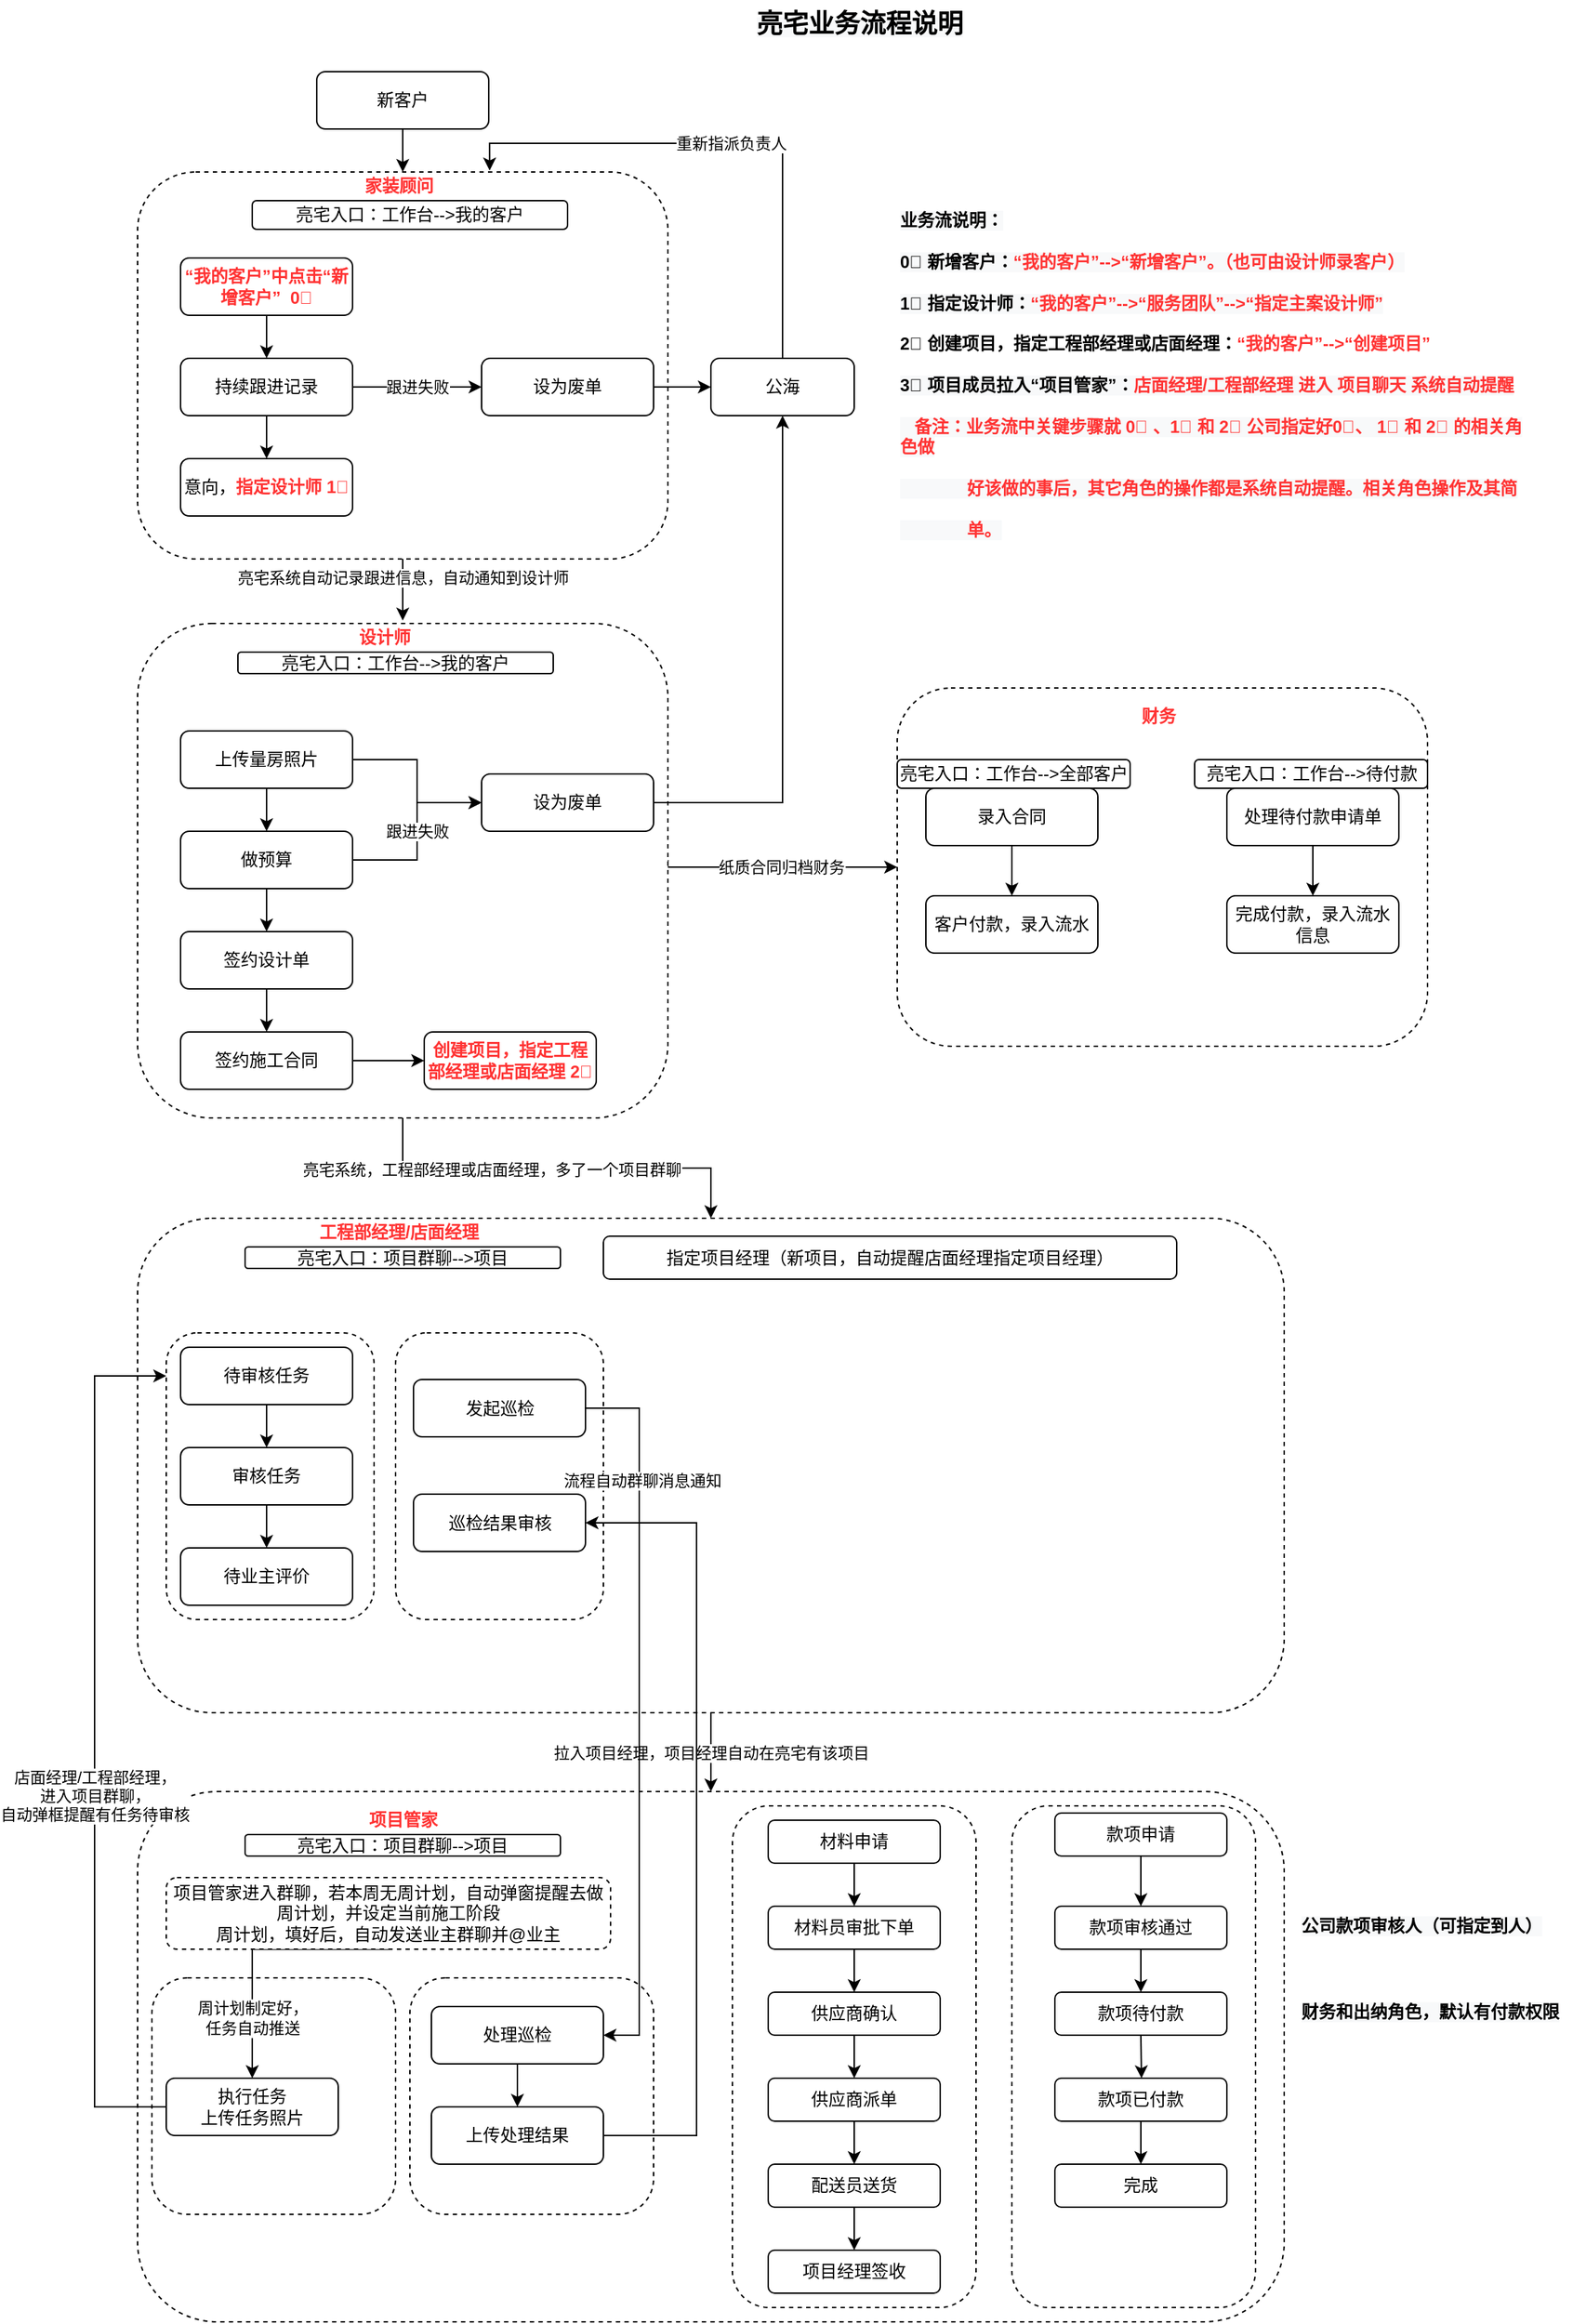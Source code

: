 <mxfile version="14.7.1" type="github">
  <diagram name="Page-1" id="97916047-d0de-89f5-080d-49f4d83e522f">
    <mxGraphModel dx="2783.5" dy="1929.5" grid="1" gridSize="10" guides="1" tooltips="1" connect="1" arrows="1" fold="1" page="1" pageScale="1.5" pageWidth="1169" pageHeight="827" background="#ffffff" math="0" shadow="0">
      <root>
        <mxCell id="0" />
        <mxCell id="1" parent="0" />
        <mxCell id="0Y2pc2dYTrAK3fUMJ317-102" value="" style="rounded=1;whiteSpace=wrap;html=1;dashed=1;" parent="1" vertex="1">
          <mxGeometry x="40" y="820" width="800" height="345" as="geometry" />
        </mxCell>
        <mxCell id="0Y2pc2dYTrAK3fUMJ317-136" value="" style="rounded=1;whiteSpace=wrap;html=1;dashed=1;" parent="1" vertex="1">
          <mxGeometry x="220" y="900" width="145" height="200" as="geometry" />
        </mxCell>
        <mxCell id="0Y2pc2dYTrAK3fUMJ317-135" value="" style="rounded=1;whiteSpace=wrap;html=1;dashed=1;" parent="1" vertex="1">
          <mxGeometry x="60" y="900" width="145" height="200" as="geometry" />
        </mxCell>
        <mxCell id="0Y2pc2dYTrAK3fUMJ317-111" value="" style="rounded=1;whiteSpace=wrap;html=1;dashed=1;" parent="1" vertex="1">
          <mxGeometry x="40" y="1220" width="800" height="370" as="geometry" />
        </mxCell>
        <mxCell id="0Y2pc2dYTrAK3fUMJ317-134" value="" style="rounded=1;whiteSpace=wrap;html=1;dashed=1;" parent="1" vertex="1">
          <mxGeometry x="230" y="1350" width="170" height="165" as="geometry" />
        </mxCell>
        <mxCell id="0Y2pc2dYTrAK3fUMJ317-133" value="" style="rounded=1;whiteSpace=wrap;html=1;dashed=1;" parent="1" vertex="1">
          <mxGeometry x="50" y="1350" width="170" height="165" as="geometry" />
        </mxCell>
        <mxCell id="0Y2pc2dYTrAK3fUMJ317-83" value="" style="rounded=1;whiteSpace=wrap;html=1;dashed=1;" parent="1" vertex="1">
          <mxGeometry x="570" y="450" width="370" height="250" as="geometry" />
        </mxCell>
        <mxCell id="0Y2pc2dYTrAK3fUMJ317-87" style="edgeStyle=orthogonalEdgeStyle;rounded=0;orthogonalLoop=1;jettySize=auto;html=1;entryX=0;entryY=0.5;entryDx=0;entryDy=0;" parent="1" target="0Y2pc2dYTrAK3fUMJ317-83" edge="1">
          <mxGeometry relative="1" as="geometry">
            <mxPoint x="410" y="570" as="sourcePoint" />
            <Array as="points">
              <mxPoint x="410" y="575" />
            </Array>
          </mxGeometry>
        </mxCell>
        <mxCell id="0Y2pc2dYTrAK3fUMJ317-88" value="纸质合同归档财务" style="edgeLabel;html=1;align=center;verticalAlign=middle;resizable=0;points=[];" parent="0Y2pc2dYTrAK3fUMJ317-87" vertex="1" connectable="0">
          <mxGeometry x="0.018" y="1" relative="1" as="geometry">
            <mxPoint y="1" as="offset" />
          </mxGeometry>
        </mxCell>
        <mxCell id="0Y2pc2dYTrAK3fUMJ317-103" style="edgeStyle=orthogonalEdgeStyle;rounded=0;orthogonalLoop=1;jettySize=auto;html=1;exitX=0.5;exitY=1;exitDx=0;exitDy=0;entryX=0.5;entryY=0;entryDx=0;entryDy=0;" parent="1" source="0Y2pc2dYTrAK3fUMJ317-69" target="0Y2pc2dYTrAK3fUMJ317-102" edge="1">
          <mxGeometry relative="1" as="geometry" />
        </mxCell>
        <mxCell id="0Y2pc2dYTrAK3fUMJ317-104" value="亮宅系统，工程部经理或店面经理，多了一个项目群聊" style="edgeLabel;html=1;align=center;verticalAlign=middle;resizable=0;points=[];" parent="0Y2pc2dYTrAK3fUMJ317-103" vertex="1" connectable="0">
          <mxGeometry x="-0.318" y="-1" relative="1" as="geometry">
            <mxPoint as="offset" />
          </mxGeometry>
        </mxCell>
        <mxCell id="0Y2pc2dYTrAK3fUMJ317-69" value="" style="rounded=1;whiteSpace=wrap;html=1;dashed=1;" parent="1" vertex="1">
          <mxGeometry x="40" y="405" width="370" height="345" as="geometry" />
        </mxCell>
        <mxCell id="0Y2pc2dYTrAK3fUMJ317-97" style="edgeStyle=orthogonalEdgeStyle;rounded=0;orthogonalLoop=1;jettySize=auto;html=1;exitX=0.5;exitY=1;exitDx=0;exitDy=0;entryX=0.541;entryY=-0.1;entryDx=0;entryDy=0;entryPerimeter=0;" parent="1" source="0Y2pc2dYTrAK3fUMJ317-66" target="0Y2pc2dYTrAK3fUMJ317-82" edge="1">
          <mxGeometry relative="1" as="geometry" />
        </mxCell>
        <mxCell id="0Y2pc2dYTrAK3fUMJ317-99" value="亮宅系统自动记录跟进信息，自动通知到设计师" style="edgeLabel;html=1;align=center;verticalAlign=middle;resizable=0;points=[];" parent="0Y2pc2dYTrAK3fUMJ317-97" vertex="1" connectable="0">
          <mxGeometry x="-0.409" relative="1" as="geometry">
            <mxPoint as="offset" />
          </mxGeometry>
        </mxCell>
        <mxCell id="0Y2pc2dYTrAK3fUMJ317-66" value="" style="rounded=1;whiteSpace=wrap;html=1;dashed=1;" parent="1" vertex="1">
          <mxGeometry x="40" y="90" width="370" height="270" as="geometry" />
        </mxCell>
        <mxCell id="0Y2pc2dYTrAK3fUMJ317-57" style="edgeStyle=orthogonalEdgeStyle;rounded=0;orthogonalLoop=1;jettySize=auto;html=1;exitX=0.5;exitY=1;exitDx=0;exitDy=0;" parent="1" source="0Y2pc2dYTrAK3fUMJ317-55" edge="1">
          <mxGeometry relative="1" as="geometry">
            <mxPoint x="225" y="90" as="targetPoint" />
          </mxGeometry>
        </mxCell>
        <mxCell id="0Y2pc2dYTrAK3fUMJ317-55" value="新客户" style="rounded=1;whiteSpace=wrap;html=1;" parent="1" vertex="1">
          <mxGeometry x="165" y="20" width="120" height="40" as="geometry" />
        </mxCell>
        <mxCell id="0Y2pc2dYTrAK3fUMJ317-59" style="edgeStyle=orthogonalEdgeStyle;rounded=0;orthogonalLoop=1;jettySize=auto;html=1;exitX=0.5;exitY=1;exitDx=0;exitDy=0;entryX=0.5;entryY=0;entryDx=0;entryDy=0;" parent="1" source="0Y2pc2dYTrAK3fUMJ317-56" target="0Y2pc2dYTrAK3fUMJ317-58" edge="1">
          <mxGeometry relative="1" as="geometry" />
        </mxCell>
        <mxCell id="0Y2pc2dYTrAK3fUMJ317-56" value="&lt;b&gt;&lt;font color=&quot;#ff3333&quot;&gt;“我的客户”中点击“新增客户”&amp;nbsp; 0⃣️&lt;/font&gt;&lt;/b&gt;" style="rounded=1;whiteSpace=wrap;html=1;" parent="1" vertex="1">
          <mxGeometry x="70" y="150" width="120" height="40" as="geometry" />
        </mxCell>
        <mxCell id="0Y2pc2dYTrAK3fUMJ317-61" style="edgeStyle=orthogonalEdgeStyle;rounded=0;orthogonalLoop=1;jettySize=auto;html=1;exitX=0.5;exitY=1;exitDx=0;exitDy=0;entryX=0.5;entryY=0;entryDx=0;entryDy=0;" parent="1" source="0Y2pc2dYTrAK3fUMJ317-58" target="0Y2pc2dYTrAK3fUMJ317-60" edge="1">
          <mxGeometry relative="1" as="geometry" />
        </mxCell>
        <mxCell id="0Y2pc2dYTrAK3fUMJ317-63" value="跟进失败" style="edgeStyle=orthogonalEdgeStyle;rounded=0;orthogonalLoop=1;jettySize=auto;html=1;exitX=1;exitY=0.5;exitDx=0;exitDy=0;entryX=0;entryY=0.5;entryDx=0;entryDy=0;" parent="1" source="0Y2pc2dYTrAK3fUMJ317-58" target="0Y2pc2dYTrAK3fUMJ317-62" edge="1">
          <mxGeometry relative="1" as="geometry" />
        </mxCell>
        <mxCell id="0Y2pc2dYTrAK3fUMJ317-58" value="持续跟进记录" style="rounded=1;whiteSpace=wrap;html=1;" parent="1" vertex="1">
          <mxGeometry x="70" y="220" width="120" height="40" as="geometry" />
        </mxCell>
        <mxCell id="0Y2pc2dYTrAK3fUMJ317-60" value="意向，&lt;b&gt;&lt;font color=&quot;#ff3333&quot;&gt;指定设计师 1⃣️&lt;/font&gt;&lt;/b&gt;" style="rounded=1;whiteSpace=wrap;html=1;" parent="1" vertex="1">
          <mxGeometry x="70" y="290" width="120" height="40" as="geometry" />
        </mxCell>
        <mxCell id="0Y2pc2dYTrAK3fUMJ317-65" style="edgeStyle=orthogonalEdgeStyle;rounded=0;orthogonalLoop=1;jettySize=auto;html=1;exitX=1;exitY=0.5;exitDx=0;exitDy=0;entryX=0;entryY=0.5;entryDx=0;entryDy=0;" parent="1" source="0Y2pc2dYTrAK3fUMJ317-62" target="0Y2pc2dYTrAK3fUMJ317-64" edge="1">
          <mxGeometry relative="1" as="geometry" />
        </mxCell>
        <mxCell id="0Y2pc2dYTrAK3fUMJ317-62" value="设为废单" style="rounded=1;whiteSpace=wrap;html=1;" parent="1" vertex="1">
          <mxGeometry x="280" y="220" width="120" height="40" as="geometry" />
        </mxCell>
        <mxCell id="H_yerS_cXvoLJIyfw5t4-15" value="重新指派负责人" style="edgeStyle=orthogonalEdgeStyle;rounded=0;orthogonalLoop=1;jettySize=auto;html=1;exitX=0.5;exitY=0;exitDx=0;exitDy=0;entryX=0.707;entryY=-0.05;entryDx=0;entryDy=0;entryPerimeter=0;" edge="1" parent="1" source="0Y2pc2dYTrAK3fUMJ317-64" target="0Y2pc2dYTrAK3fUMJ317-68">
          <mxGeometry relative="1" as="geometry">
            <Array as="points">
              <mxPoint x="490" y="70" />
              <mxPoint x="286" y="70" />
            </Array>
          </mxGeometry>
        </mxCell>
        <mxCell id="0Y2pc2dYTrAK3fUMJ317-64" value="公海" style="rounded=1;whiteSpace=wrap;html=1;" parent="1" vertex="1">
          <mxGeometry x="440" y="220" width="100" height="40" as="geometry" />
        </mxCell>
        <mxCell id="0Y2pc2dYTrAK3fUMJ317-68" value="&lt;b&gt;&lt;font color=&quot;#ff3333&quot;&gt;家装顾问&lt;/font&gt;&lt;/b&gt;" style="text;html=1;strokeColor=none;fillColor=none;align=center;verticalAlign=middle;whiteSpace=wrap;rounded=0;dashed=1;" parent="1" vertex="1">
          <mxGeometry x="70" y="90" width="305" height="20" as="geometry" />
        </mxCell>
        <mxCell id="0Y2pc2dYTrAK3fUMJ317-73" style="edgeStyle=orthogonalEdgeStyle;rounded=0;orthogonalLoop=1;jettySize=auto;html=1;exitX=0.5;exitY=1;exitDx=0;exitDy=0;entryX=0.5;entryY=0;entryDx=0;entryDy=0;" parent="1" source="0Y2pc2dYTrAK3fUMJ317-70" target="0Y2pc2dYTrAK3fUMJ317-72" edge="1">
          <mxGeometry relative="1" as="geometry" />
        </mxCell>
        <mxCell id="0Y2pc2dYTrAK3fUMJ317-85" style="edgeStyle=orthogonalEdgeStyle;rounded=0;orthogonalLoop=1;jettySize=auto;html=1;exitX=1;exitY=0.5;exitDx=0;exitDy=0;entryX=0;entryY=0.5;entryDx=0;entryDy=0;" parent="1" source="0Y2pc2dYTrAK3fUMJ317-70" target="0Y2pc2dYTrAK3fUMJ317-78" edge="1">
          <mxGeometry relative="1" as="geometry" />
        </mxCell>
        <mxCell id="0Y2pc2dYTrAK3fUMJ317-70" value="上传量房照片" style="rounded=1;whiteSpace=wrap;html=1;" parent="1" vertex="1">
          <mxGeometry x="70" y="480" width="120" height="40" as="geometry" />
        </mxCell>
        <mxCell id="0Y2pc2dYTrAK3fUMJ317-76" style="edgeStyle=orthogonalEdgeStyle;rounded=0;orthogonalLoop=1;jettySize=auto;html=1;exitX=0.5;exitY=1;exitDx=0;exitDy=0;entryX=0.5;entryY=0;entryDx=0;entryDy=0;" parent="1" source="0Y2pc2dYTrAK3fUMJ317-72" target="0Y2pc2dYTrAK3fUMJ317-74" edge="1">
          <mxGeometry relative="1" as="geometry" />
        </mxCell>
        <mxCell id="0Y2pc2dYTrAK3fUMJ317-79" value="跟进失败" style="edgeStyle=orthogonalEdgeStyle;rounded=0;orthogonalLoop=1;jettySize=auto;html=1;exitX=1;exitY=0.5;exitDx=0;exitDy=0;" parent="1" source="0Y2pc2dYTrAK3fUMJ317-72" target="0Y2pc2dYTrAK3fUMJ317-78" edge="1">
          <mxGeometry relative="1" as="geometry" />
        </mxCell>
        <mxCell id="0Y2pc2dYTrAK3fUMJ317-72" value="做预算" style="rounded=1;whiteSpace=wrap;html=1;" parent="1" vertex="1">
          <mxGeometry x="70" y="550" width="120" height="40" as="geometry" />
        </mxCell>
        <mxCell id="0Y2pc2dYTrAK3fUMJ317-77" style="edgeStyle=orthogonalEdgeStyle;rounded=0;orthogonalLoop=1;jettySize=auto;html=1;exitX=0.5;exitY=1;exitDx=0;exitDy=0;entryX=0.5;entryY=0;entryDx=0;entryDy=0;" parent="1" source="0Y2pc2dYTrAK3fUMJ317-74" target="0Y2pc2dYTrAK3fUMJ317-75" edge="1">
          <mxGeometry relative="1" as="geometry" />
        </mxCell>
        <mxCell id="0Y2pc2dYTrAK3fUMJ317-74" value="签约设计单" style="rounded=1;whiteSpace=wrap;html=1;" parent="1" vertex="1">
          <mxGeometry x="70" y="620" width="120" height="40" as="geometry" />
        </mxCell>
        <mxCell id="0Y2pc2dYTrAK3fUMJ317-107" style="edgeStyle=orthogonalEdgeStyle;rounded=0;orthogonalLoop=1;jettySize=auto;html=1;exitX=1;exitY=0.5;exitDx=0;exitDy=0;" parent="1" source="0Y2pc2dYTrAK3fUMJ317-75" target="0Y2pc2dYTrAK3fUMJ317-106" edge="1">
          <mxGeometry relative="1" as="geometry" />
        </mxCell>
        <mxCell id="0Y2pc2dYTrAK3fUMJ317-75" value="签约施工合同" style="rounded=1;whiteSpace=wrap;html=1;" parent="1" vertex="1">
          <mxGeometry x="70" y="690" width="120" height="40" as="geometry" />
        </mxCell>
        <mxCell id="0Y2pc2dYTrAK3fUMJ317-78" value="设为废单" style="rounded=1;whiteSpace=wrap;html=1;" parent="1" vertex="1">
          <mxGeometry x="280" y="510" width="120" height="40" as="geometry" />
        </mxCell>
        <mxCell id="0Y2pc2dYTrAK3fUMJ317-80" style="edgeStyle=orthogonalEdgeStyle;rounded=0;orthogonalLoop=1;jettySize=auto;html=1;exitX=1;exitY=0.5;exitDx=0;exitDy=0;entryX=0.5;entryY=1;entryDx=0;entryDy=0;" parent="1" source="0Y2pc2dYTrAK3fUMJ317-78" target="0Y2pc2dYTrAK3fUMJ317-64" edge="1">
          <mxGeometry relative="1" as="geometry">
            <mxPoint x="400" y="510" as="sourcePoint" />
            <mxPoint x="490" y="280" as="targetPoint" />
            <Array as="points">
              <mxPoint x="490" y="530" />
            </Array>
          </mxGeometry>
        </mxCell>
        <mxCell id="0Y2pc2dYTrAK3fUMJ317-82" value="&lt;b&gt;&lt;font color=&quot;#ff3333&quot;&gt;设计师&lt;/font&gt;&lt;/b&gt;" style="text;html=1;strokeColor=none;fillColor=none;align=center;verticalAlign=middle;whiteSpace=wrap;rounded=0;dashed=1;" parent="1" vertex="1">
          <mxGeometry x="60" y="405" width="305" height="20" as="geometry" />
        </mxCell>
        <mxCell id="0Y2pc2dYTrAK3fUMJ317-92" style="edgeStyle=orthogonalEdgeStyle;rounded=0;orthogonalLoop=1;jettySize=auto;html=1;exitX=0.5;exitY=1;exitDx=0;exitDy=0;entryX=0.5;entryY=0;entryDx=0;entryDy=0;" parent="1" source="0Y2pc2dYTrAK3fUMJ317-84" target="0Y2pc2dYTrAK3fUMJ317-89" edge="1">
          <mxGeometry relative="1" as="geometry" />
        </mxCell>
        <mxCell id="0Y2pc2dYTrAK3fUMJ317-84" value="录入合同" style="rounded=1;whiteSpace=wrap;html=1;" parent="1" vertex="1">
          <mxGeometry x="590" y="520" width="120" height="40" as="geometry" />
        </mxCell>
        <mxCell id="0Y2pc2dYTrAK3fUMJ317-86" value="&lt;b&gt;&lt;font color=&quot;#ff3333&quot;&gt;财务&lt;/font&gt;&lt;/b&gt;" style="text;html=1;strokeColor=none;fillColor=none;align=center;verticalAlign=middle;whiteSpace=wrap;rounded=0;dashed=1;" parent="1" vertex="1">
          <mxGeometry x="600" y="460" width="305" height="20" as="geometry" />
        </mxCell>
        <mxCell id="0Y2pc2dYTrAK3fUMJ317-89" value="客户付款，录入流水" style="rounded=1;whiteSpace=wrap;html=1;" parent="1" vertex="1">
          <mxGeometry x="590" y="595" width="120" height="40" as="geometry" />
        </mxCell>
        <mxCell id="0Y2pc2dYTrAK3fUMJ317-90" value="亮宅入口：工作台--&amp;gt;我的客户" style="rounded=1;whiteSpace=wrap;html=1;" parent="1" vertex="1">
          <mxGeometry x="110" y="425" width="220" height="15" as="geometry" />
        </mxCell>
        <mxCell id="0Y2pc2dYTrAK3fUMJ317-93" style="edgeStyle=orthogonalEdgeStyle;rounded=0;orthogonalLoop=1;jettySize=auto;html=1;exitX=0.5;exitY=1;exitDx=0;exitDy=0;entryX=0.5;entryY=0;entryDx=0;entryDy=0;" parent="1" source="0Y2pc2dYTrAK3fUMJ317-94" target="0Y2pc2dYTrAK3fUMJ317-95" edge="1">
          <mxGeometry relative="1" as="geometry" />
        </mxCell>
        <mxCell id="0Y2pc2dYTrAK3fUMJ317-94" value="处理待付款申请单" style="rounded=1;whiteSpace=wrap;html=1;" parent="1" vertex="1">
          <mxGeometry x="800" y="520" width="120" height="40" as="geometry" />
        </mxCell>
        <mxCell id="0Y2pc2dYTrAK3fUMJ317-95" value="完成付款，录入流水信息" style="rounded=1;whiteSpace=wrap;html=1;" parent="1" vertex="1">
          <mxGeometry x="800" y="595" width="120" height="40" as="geometry" />
        </mxCell>
        <mxCell id="0Y2pc2dYTrAK3fUMJ317-96" value="亮宅入口：工作台--&amp;gt;全部客户" style="rounded=1;whiteSpace=wrap;html=1;" parent="1" vertex="1">
          <mxGeometry x="570" y="500" width="162.5" height="20" as="geometry" />
        </mxCell>
        <mxCell id="0Y2pc2dYTrAK3fUMJ317-98" value="亮宅入口：工作台--&amp;gt;我的客户" style="rounded=1;whiteSpace=wrap;html=1;" parent="1" vertex="1">
          <mxGeometry x="120" y="110" width="220" height="20" as="geometry" />
        </mxCell>
        <mxCell id="0Y2pc2dYTrAK3fUMJ317-100" value="亮宅入口：工作台--&amp;gt;待付款" style="rounded=1;whiteSpace=wrap;html=1;" parent="1" vertex="1">
          <mxGeometry x="777.5" y="500" width="162.5" height="20" as="geometry" />
        </mxCell>
        <mxCell id="0Y2pc2dYTrAK3fUMJ317-112" value="拉入项目经理，项目经理自动在亮宅有该项目" style="edgeStyle=orthogonalEdgeStyle;rounded=0;orthogonalLoop=1;jettySize=auto;html=1;exitX=0.5;exitY=1;exitDx=0;exitDy=0;entryX=0.5;entryY=0;entryDx=0;entryDy=0;" parent="1" source="0Y2pc2dYTrAK3fUMJ317-102" target="0Y2pc2dYTrAK3fUMJ317-111" edge="1">
          <mxGeometry relative="1" as="geometry" />
        </mxCell>
        <mxCell id="0Y2pc2dYTrAK3fUMJ317-105" value="指定项目经理（新项目，自动提醒店面经理指定项目经理）" style="rounded=1;whiteSpace=wrap;html=1;" parent="1" vertex="1">
          <mxGeometry x="365" y="832.5" width="400" height="30" as="geometry" />
        </mxCell>
        <mxCell id="0Y2pc2dYTrAK3fUMJ317-106" value="&lt;b&gt;&lt;font color=&quot;#ff3333&quot;&gt;创建项目，指定工程部经理或店面经理 2⃣️&lt;/font&gt;&lt;/b&gt;" style="rounded=1;whiteSpace=wrap;html=1;" parent="1" vertex="1">
          <mxGeometry x="240" y="690" width="120" height="40" as="geometry" />
        </mxCell>
        <mxCell id="0Y2pc2dYTrAK3fUMJ317-108" value="&lt;b&gt;&lt;font color=&quot;#ff3333&quot;&gt;工程部经理/店面经理&lt;/font&gt;&lt;/b&gt;" style="text;html=1;strokeColor=none;fillColor=none;align=center;verticalAlign=middle;whiteSpace=wrap;rounded=0;dashed=1;" parent="1" vertex="1">
          <mxGeometry x="70" y="820" width="305" height="20" as="geometry" />
        </mxCell>
        <mxCell id="0Y2pc2dYTrAK3fUMJ317-109" value="亮宅入口：项目群聊--&amp;gt;项目" style="rounded=1;whiteSpace=wrap;html=1;" parent="1" vertex="1">
          <mxGeometry x="115" y="840" width="220" height="15" as="geometry" />
        </mxCell>
        <mxCell id="0Y2pc2dYTrAK3fUMJ317-116" style="edgeStyle=orthogonalEdgeStyle;rounded=0;orthogonalLoop=1;jettySize=auto;html=1;exitX=0.5;exitY=1;exitDx=0;exitDy=0;entryX=0.5;entryY=0;entryDx=0;entryDy=0;" parent="1" source="0Y2pc2dYTrAK3fUMJ317-110" target="0Y2pc2dYTrAK3fUMJ317-113" edge="1">
          <mxGeometry relative="1" as="geometry" />
        </mxCell>
        <mxCell id="0Y2pc2dYTrAK3fUMJ317-110" value="待审核任务" style="rounded=1;whiteSpace=wrap;html=1;" parent="1" vertex="1">
          <mxGeometry x="70" y="910" width="120" height="40" as="geometry" />
        </mxCell>
        <mxCell id="0Y2pc2dYTrAK3fUMJ317-117" style="edgeStyle=orthogonalEdgeStyle;rounded=0;orthogonalLoop=1;jettySize=auto;html=1;exitX=0.5;exitY=1;exitDx=0;exitDy=0;entryX=0.5;entryY=0;entryDx=0;entryDy=0;" parent="1" source="0Y2pc2dYTrAK3fUMJ317-113" target="0Y2pc2dYTrAK3fUMJ317-114" edge="1">
          <mxGeometry relative="1" as="geometry" />
        </mxCell>
        <mxCell id="0Y2pc2dYTrAK3fUMJ317-113" value="审核任务" style="rounded=1;whiteSpace=wrap;html=1;" parent="1" vertex="1">
          <mxGeometry x="70" y="980" width="120" height="40" as="geometry" />
        </mxCell>
        <mxCell id="0Y2pc2dYTrAK3fUMJ317-114" value="待业主评价" style="rounded=1;whiteSpace=wrap;html=1;" parent="1" vertex="1">
          <mxGeometry x="70" y="1050" width="120" height="40" as="geometry" />
        </mxCell>
        <mxCell id="0Y2pc2dYTrAK3fUMJ317-118" value="&lt;b&gt;&lt;font color=&quot;#ff3333&quot;&gt;项目管家&lt;/font&gt;&lt;/b&gt;" style="text;html=1;strokeColor=none;fillColor=none;align=center;verticalAlign=middle;whiteSpace=wrap;rounded=0;dashed=1;" parent="1" vertex="1">
          <mxGeometry x="72.5" y="1230" width="305" height="20" as="geometry" />
        </mxCell>
        <mxCell id="0Y2pc2dYTrAK3fUMJ317-119" value="亮宅入口：项目群聊--&amp;gt;项目" style="rounded=1;whiteSpace=wrap;html=1;" parent="1" vertex="1">
          <mxGeometry x="115" y="1250" width="220" height="15" as="geometry" />
        </mxCell>
        <mxCell id="H_yerS_cXvoLJIyfw5t4-4" style="edgeStyle=orthogonalEdgeStyle;rounded=0;orthogonalLoop=1;jettySize=auto;html=1;exitX=0.5;exitY=1;exitDx=0;exitDy=0;entryX=0.5;entryY=0;entryDx=0;entryDy=0;" edge="1" parent="1" source="0Y2pc2dYTrAK3fUMJ317-121" target="0Y2pc2dYTrAK3fUMJ317-123">
          <mxGeometry relative="1" as="geometry">
            <Array as="points">
              <mxPoint x="120" y="1330" />
            </Array>
          </mxGeometry>
        </mxCell>
        <mxCell id="H_yerS_cXvoLJIyfw5t4-5" value="周计划制定好，&lt;br&gt;任务自动推送" style="edgeLabel;html=1;align=center;verticalAlign=middle;resizable=0;points=[];" vertex="1" connectable="0" parent="H_yerS_cXvoLJIyfw5t4-4">
          <mxGeometry x="0.546" relative="1" as="geometry">
            <mxPoint as="offset" />
          </mxGeometry>
        </mxCell>
        <mxCell id="0Y2pc2dYTrAK3fUMJ317-121" value="项目管家进入群聊，若本周无周计划，自动弹窗提醒去做周计划，并设定当前施工阶段&lt;br&gt;周计划，填好后，自动发送业主群聊并@业主" style="rounded=1;whiteSpace=wrap;html=1;dashed=1;" parent="1" vertex="1">
          <mxGeometry x="60" y="1280" width="310" height="50" as="geometry" />
        </mxCell>
        <mxCell id="0Y2pc2dYTrAK3fUMJ317-125" style="edgeStyle=orthogonalEdgeStyle;rounded=0;orthogonalLoop=1;jettySize=auto;html=1;exitX=0;exitY=0.5;exitDx=0;exitDy=0;" parent="1" source="0Y2pc2dYTrAK3fUMJ317-123" edge="1">
          <mxGeometry relative="1" as="geometry">
            <mxPoint x="60" y="930" as="targetPoint" />
            <Array as="points">
              <mxPoint x="10" y="1440" />
              <mxPoint x="10" y="930" />
            </Array>
          </mxGeometry>
        </mxCell>
        <mxCell id="H_yerS_cXvoLJIyfw5t4-3" value="店面经理/工程部经理，&lt;br&gt;进入项目群聊，&lt;br&gt;自动弹框提醒有任务待审核" style="edgeLabel;html=1;align=center;verticalAlign=middle;resizable=0;points=[];" vertex="1" connectable="0" parent="0Y2pc2dYTrAK3fUMJ317-125">
          <mxGeometry x="-0.125" relative="1" as="geometry">
            <mxPoint as="offset" />
          </mxGeometry>
        </mxCell>
        <mxCell id="0Y2pc2dYTrAK3fUMJ317-123" value="执行任务&lt;br&gt;上传任务照片" style="rounded=1;whiteSpace=wrap;html=1;" parent="1" vertex="1">
          <mxGeometry x="60" y="1420" width="120" height="40" as="geometry" />
        </mxCell>
        <mxCell id="0Y2pc2dYTrAK3fUMJ317-128" style="edgeStyle=orthogonalEdgeStyle;rounded=0;orthogonalLoop=1;jettySize=auto;html=1;exitX=1;exitY=0.5;exitDx=0;exitDy=0;" parent="1" source="0Y2pc2dYTrAK3fUMJ317-126" target="0Y2pc2dYTrAK3fUMJ317-127" edge="1">
          <mxGeometry relative="1" as="geometry">
            <Array as="points">
              <mxPoint x="390" y="953" />
              <mxPoint x="390" y="1390" />
            </Array>
          </mxGeometry>
        </mxCell>
        <mxCell id="H_yerS_cXvoLJIyfw5t4-6" value="流程自动群聊消息通知" style="edgeLabel;html=1;align=center;verticalAlign=middle;resizable=0;points=[];" vertex="1" connectable="0" parent="0Y2pc2dYTrAK3fUMJ317-128">
          <mxGeometry x="-0.653" y="2" relative="1" as="geometry">
            <mxPoint y="1" as="offset" />
          </mxGeometry>
        </mxCell>
        <mxCell id="0Y2pc2dYTrAK3fUMJ317-126" value="发起巡检" style="rounded=1;whiteSpace=wrap;html=1;" parent="1" vertex="1">
          <mxGeometry x="232.5" y="932.5" width="120" height="40" as="geometry" />
        </mxCell>
        <mxCell id="0Y2pc2dYTrAK3fUMJ317-130" style="edgeStyle=orthogonalEdgeStyle;rounded=0;orthogonalLoop=1;jettySize=auto;html=1;exitX=0.5;exitY=1;exitDx=0;exitDy=0;entryX=0.5;entryY=0;entryDx=0;entryDy=0;" parent="1" source="0Y2pc2dYTrAK3fUMJ317-127" target="0Y2pc2dYTrAK3fUMJ317-129" edge="1">
          <mxGeometry relative="1" as="geometry" />
        </mxCell>
        <mxCell id="0Y2pc2dYTrAK3fUMJ317-127" value="处理巡检" style="rounded=1;whiteSpace=wrap;html=1;" parent="1" vertex="1">
          <mxGeometry x="245" y="1370" width="120" height="40" as="geometry" />
        </mxCell>
        <mxCell id="0Y2pc2dYTrAK3fUMJ317-131" style="edgeStyle=orthogonalEdgeStyle;rounded=0;orthogonalLoop=1;jettySize=auto;html=1;exitX=1;exitY=0.5;exitDx=0;exitDy=0;entryX=1;entryY=0.5;entryDx=0;entryDy=0;" parent="1" source="0Y2pc2dYTrAK3fUMJ317-129" target="0Y2pc2dYTrAK3fUMJ317-132" edge="1">
          <mxGeometry relative="1" as="geometry">
            <Array as="points">
              <mxPoint x="430" y="1460" />
              <mxPoint x="430" y="1033" />
            </Array>
          </mxGeometry>
        </mxCell>
        <mxCell id="0Y2pc2dYTrAK3fUMJ317-129" value="上传处理结果" style="rounded=1;whiteSpace=wrap;html=1;" parent="1" vertex="1">
          <mxGeometry x="245" y="1440" width="120" height="40" as="geometry" />
        </mxCell>
        <mxCell id="0Y2pc2dYTrAK3fUMJ317-132" value="巡检结果审核" style="rounded=1;whiteSpace=wrap;html=1;" parent="1" vertex="1">
          <mxGeometry x="232.5" y="1012.5" width="120" height="40" as="geometry" />
        </mxCell>
        <mxCell id="0Y2pc2dYTrAK3fUMJ317-138" value="" style="rounded=1;whiteSpace=wrap;html=1;dashed=1;" parent="1" vertex="1">
          <mxGeometry x="455" y="1230" width="170" height="350" as="geometry" />
        </mxCell>
        <mxCell id="0Y2pc2dYTrAK3fUMJ317-145" style="edgeStyle=orthogonalEdgeStyle;rounded=0;orthogonalLoop=1;jettySize=auto;html=1;exitX=0.5;exitY=1;exitDx=0;exitDy=0;entryX=0.5;entryY=0;entryDx=0;entryDy=0;" parent="1" source="0Y2pc2dYTrAK3fUMJ317-139" target="0Y2pc2dYTrAK3fUMJ317-140" edge="1">
          <mxGeometry relative="1" as="geometry" />
        </mxCell>
        <mxCell id="0Y2pc2dYTrAK3fUMJ317-139" value="材料申请" style="rounded=1;whiteSpace=wrap;html=1;" parent="1" vertex="1">
          <mxGeometry x="480" y="1240" width="120" height="30" as="geometry" />
        </mxCell>
        <mxCell id="0Y2pc2dYTrAK3fUMJ317-147" style="edgeStyle=orthogonalEdgeStyle;rounded=0;orthogonalLoop=1;jettySize=auto;html=1;exitX=0.5;exitY=1;exitDx=0;exitDy=0;entryX=0.5;entryY=0;entryDx=0;entryDy=0;" parent="1" source="0Y2pc2dYTrAK3fUMJ317-140" target="0Y2pc2dYTrAK3fUMJ317-141" edge="1">
          <mxGeometry relative="1" as="geometry" />
        </mxCell>
        <mxCell id="0Y2pc2dYTrAK3fUMJ317-140" value="材料员审批下单" style="rounded=1;whiteSpace=wrap;html=1;" parent="1" vertex="1">
          <mxGeometry x="480" y="1300" width="120" height="30" as="geometry" />
        </mxCell>
        <mxCell id="0Y2pc2dYTrAK3fUMJ317-148" style="edgeStyle=orthogonalEdgeStyle;rounded=0;orthogonalLoop=1;jettySize=auto;html=1;exitX=0.5;exitY=1;exitDx=0;exitDy=0;entryX=0.5;entryY=0;entryDx=0;entryDy=0;" parent="1" source="0Y2pc2dYTrAK3fUMJ317-141" target="0Y2pc2dYTrAK3fUMJ317-142" edge="1">
          <mxGeometry relative="1" as="geometry" />
        </mxCell>
        <mxCell id="0Y2pc2dYTrAK3fUMJ317-141" value="供应商确认" style="rounded=1;whiteSpace=wrap;html=1;" parent="1" vertex="1">
          <mxGeometry x="480" y="1360" width="120" height="30" as="geometry" />
        </mxCell>
        <mxCell id="0Y2pc2dYTrAK3fUMJ317-149" style="edgeStyle=orthogonalEdgeStyle;rounded=0;orthogonalLoop=1;jettySize=auto;html=1;exitX=0.5;exitY=1;exitDx=0;exitDy=0;entryX=0.5;entryY=0;entryDx=0;entryDy=0;" parent="1" source="0Y2pc2dYTrAK3fUMJ317-142" target="0Y2pc2dYTrAK3fUMJ317-143" edge="1">
          <mxGeometry relative="1" as="geometry" />
        </mxCell>
        <mxCell id="0Y2pc2dYTrAK3fUMJ317-142" value="供应商派单" style="rounded=1;whiteSpace=wrap;html=1;" parent="1" vertex="1">
          <mxGeometry x="480" y="1420" width="120" height="30" as="geometry" />
        </mxCell>
        <mxCell id="0Y2pc2dYTrAK3fUMJ317-150" style="edgeStyle=orthogonalEdgeStyle;rounded=0;orthogonalLoop=1;jettySize=auto;html=1;exitX=0.5;exitY=1;exitDx=0;exitDy=0;entryX=0.5;entryY=0;entryDx=0;entryDy=0;" parent="1" source="0Y2pc2dYTrAK3fUMJ317-143" target="0Y2pc2dYTrAK3fUMJ317-144" edge="1">
          <mxGeometry relative="1" as="geometry" />
        </mxCell>
        <mxCell id="0Y2pc2dYTrAK3fUMJ317-143" value="配送员送货" style="rounded=1;whiteSpace=wrap;html=1;" parent="1" vertex="1">
          <mxGeometry x="480" y="1480" width="120" height="30" as="geometry" />
        </mxCell>
        <mxCell id="0Y2pc2dYTrAK3fUMJ317-144" value="项目经理签收" style="rounded=1;whiteSpace=wrap;html=1;" parent="1" vertex="1">
          <mxGeometry x="480" y="1540" width="120" height="30" as="geometry" />
        </mxCell>
        <mxCell id="0Y2pc2dYTrAK3fUMJ317-151" value="" style="rounded=1;whiteSpace=wrap;html=1;dashed=1;" parent="1" vertex="1">
          <mxGeometry x="650" y="1230" width="170" height="350" as="geometry" />
        </mxCell>
        <mxCell id="H_yerS_cXvoLJIyfw5t4-7" style="edgeStyle=orthogonalEdgeStyle;rounded=0;orthogonalLoop=1;jettySize=auto;html=1;exitX=0.5;exitY=1;exitDx=0;exitDy=0;entryX=0.5;entryY=0;entryDx=0;entryDy=0;" edge="1" parent="1" source="0Y2pc2dYTrAK3fUMJ317-152" target="0Y2pc2dYTrAK3fUMJ317-153">
          <mxGeometry relative="1" as="geometry" />
        </mxCell>
        <mxCell id="0Y2pc2dYTrAK3fUMJ317-152" value="款项申请" style="rounded=1;whiteSpace=wrap;html=1;" parent="1" vertex="1">
          <mxGeometry x="680" y="1235" width="120" height="30" as="geometry" />
        </mxCell>
        <mxCell id="H_yerS_cXvoLJIyfw5t4-8" style="edgeStyle=orthogonalEdgeStyle;rounded=0;orthogonalLoop=1;jettySize=auto;html=1;exitX=0.5;exitY=1;exitDx=0;exitDy=0;entryX=0.5;entryY=0;entryDx=0;entryDy=0;" edge="1" parent="1" source="0Y2pc2dYTrAK3fUMJ317-153" target="0Y2pc2dYTrAK3fUMJ317-154">
          <mxGeometry relative="1" as="geometry" />
        </mxCell>
        <mxCell id="0Y2pc2dYTrAK3fUMJ317-153" value="款项审核通过" style="rounded=1;whiteSpace=wrap;html=1;" parent="1" vertex="1">
          <mxGeometry x="680" y="1300" width="120" height="30" as="geometry" />
        </mxCell>
        <mxCell id="H_yerS_cXvoLJIyfw5t4-9" style="edgeStyle=orthogonalEdgeStyle;rounded=0;orthogonalLoop=1;jettySize=auto;html=1;exitX=0.5;exitY=1;exitDx=0;exitDy=0;entryX=0.532;entryY=0.543;entryDx=0;entryDy=0;entryPerimeter=0;" edge="1" parent="1" source="0Y2pc2dYTrAK3fUMJ317-154" target="0Y2pc2dYTrAK3fUMJ317-151">
          <mxGeometry relative="1" as="geometry" />
        </mxCell>
        <mxCell id="0Y2pc2dYTrAK3fUMJ317-154" value="款项待付款" style="rounded=1;whiteSpace=wrap;html=1;" parent="1" vertex="1">
          <mxGeometry x="680" y="1360" width="120" height="30" as="geometry" />
        </mxCell>
        <mxCell id="H_yerS_cXvoLJIyfw5t4-10" style="edgeStyle=orthogonalEdgeStyle;rounded=0;orthogonalLoop=1;jettySize=auto;html=1;exitX=0.5;exitY=1;exitDx=0;exitDy=0;entryX=0.5;entryY=0;entryDx=0;entryDy=0;" edge="1" parent="1" source="0Y2pc2dYTrAK3fUMJ317-155" target="0Y2pc2dYTrAK3fUMJ317-156">
          <mxGeometry relative="1" as="geometry" />
        </mxCell>
        <mxCell id="0Y2pc2dYTrAK3fUMJ317-155" value="款项已付款" style="rounded=1;whiteSpace=wrap;html=1;" parent="1" vertex="1">
          <mxGeometry x="680" y="1420" width="120" height="30" as="geometry" />
        </mxCell>
        <mxCell id="0Y2pc2dYTrAK3fUMJ317-156" value="完成" style="rounded=1;whiteSpace=wrap;html=1;" parent="1" vertex="1">
          <mxGeometry x="680" y="1480" width="120" height="30" as="geometry" />
        </mxCell>
        <mxCell id="H_yerS_cXvoLJIyfw5t4-1" value="&lt;b style=&quot;font-family: &amp;#34;helvetica&amp;#34; ; font-size: 12px ; font-style: normal ; letter-spacing: normal ; text-align: center ; text-indent: 0px ; text-transform: none ; word-spacing: 0px ; background-color: rgb(248 , 249 , 250)&quot;&gt;&lt;font&gt;业务流说明：&lt;br&gt;&lt;br&gt;0⃣️ 新增客户：&lt;font color=&quot;#ff3333&quot;&gt;“我的客户”--&amp;gt;“新增客户”。（也可由设计师录客户）&lt;/font&gt;&lt;br&gt;&lt;br&gt;1⃣️ 指定设计师&lt;/font&gt;&lt;font color=&quot;#ff3333&quot; style=&quot;color: rgb(0 , 0 , 0)&quot;&gt;：&lt;/font&gt;&lt;font color=&quot;#ff3333&quot;&gt;“我的客户”--&amp;gt;“服务团队”--&amp;gt;“指定主案设计师”&lt;br&gt;&lt;br&gt;&lt;/font&gt;&lt;/b&gt;&lt;b style=&quot;font-family: &amp;#34;helvetica&amp;#34; ; text-align: center&quot;&gt;2⃣️ 创建项目，指定工程部经理或店面经理：&lt;font color=&quot;#ff3333&quot;&gt;“我的客户”--&amp;gt;“创建项目”&lt;br&gt;&lt;/font&gt;&lt;/b&gt;&lt;b style=&quot;font-family: &amp;#34;helvetica&amp;#34; ; font-size: 12px ; font-style: normal ; letter-spacing: normal ; text-align: center ; text-indent: 0px ; text-transform: none ; word-spacing: 0px ; background-color: rgb(248 , 249 , 250)&quot;&gt;&lt;font&gt;&lt;br&gt;3⃣️ 项目成员拉入“项目管家”&lt;/font&gt;&lt;font color=&quot;#ff3333&quot; style=&quot;color: rgb(0 , 0 , 0)&quot;&gt;：&lt;/font&gt;&lt;font color=&quot;#ff3333&quot;&gt;店面经理/工程部经理 进入 项目聊天 系统自动提醒&lt;br&gt;&lt;br&gt;&amp;nbsp; &amp;nbsp;备注：业务流中关键步骤就 0⃣️ 、1⃣️ 和 2⃣️ 公司指定好0⃣️、 1⃣️ 和 2⃣️ 的相关角色做&lt;br&gt;&lt;br&gt;&amp;nbsp; &amp;nbsp; &amp;nbsp; &amp;nbsp; &amp;nbsp; &amp;nbsp; &amp;nbsp; 好该做的事后，其它角色的操作都是系统自动提醒。相关角色操作及其简&lt;br&gt;&lt;br&gt;&amp;nbsp; &amp;nbsp; &amp;nbsp; &amp;nbsp; &amp;nbsp; &amp;nbsp; &amp;nbsp; 单。&lt;br&gt;&lt;/font&gt;&lt;/b&gt;" style="text;whiteSpace=wrap;html=1;" vertex="1" parent="1">
          <mxGeometry x="570" y="110" width="440" height="250" as="geometry" />
        </mxCell>
        <mxCell id="H_yerS_cXvoLJIyfw5t4-13" value="&lt;meta charset=&quot;utf-8&quot;&gt;&lt;b style=&quot;color: rgb(0, 0, 0); font-size: 12px; font-style: normal; letter-spacing: normal; text-indent: 0px; text-transform: none; word-spacing: 0px; font-family: helvetica; text-align: center; background-color: rgb(248, 249, 250);&quot;&gt;公司款项审核人（可指定到人）&lt;/b&gt;" style="text;whiteSpace=wrap;html=1;" vertex="1" parent="1">
          <mxGeometry x="850" y="1300" width="190" height="30" as="geometry" />
        </mxCell>
        <mxCell id="H_yerS_cXvoLJIyfw5t4-14" value="&lt;b style=&quot;color: rgb(0 , 0 , 0) ; font-size: 12px ; font-style: normal ; letter-spacing: normal ; text-indent: 0px ; text-transform: none ; word-spacing: 0px ; font-family: &amp;#34;helvetica&amp;#34; ; text-align: center ; background-color: rgb(248 , 249 , 250)&quot;&gt;财务和出纳角色，默认有付款权限&lt;/b&gt;" style="text;whiteSpace=wrap;html=1;" vertex="1" parent="1">
          <mxGeometry x="850" y="1360" width="190" height="30" as="geometry" />
        </mxCell>
        <mxCell id="H_yerS_cXvoLJIyfw5t4-17" value="&lt;b style=&quot;font-style: normal ; letter-spacing: normal ; text-indent: 0px ; text-transform: none ; word-spacing: 0px ; font-family: &amp;#34;helvetica&amp;#34; ; text-align: center ; background-color: rgb(248 , 249 , 250)&quot;&gt;&lt;font&gt;&lt;font style=&quot;font-size: 18px&quot;&gt;亮宅业务流程说明&lt;/font&gt;&lt;/font&gt;&lt;/b&gt;" style="text;whiteSpace=wrap;html=1;" vertex="1" parent="1">
          <mxGeometry x="470" y="-30" width="190" height="30" as="geometry" />
        </mxCell>
      </root>
    </mxGraphModel>
  </diagram>
</mxfile>
